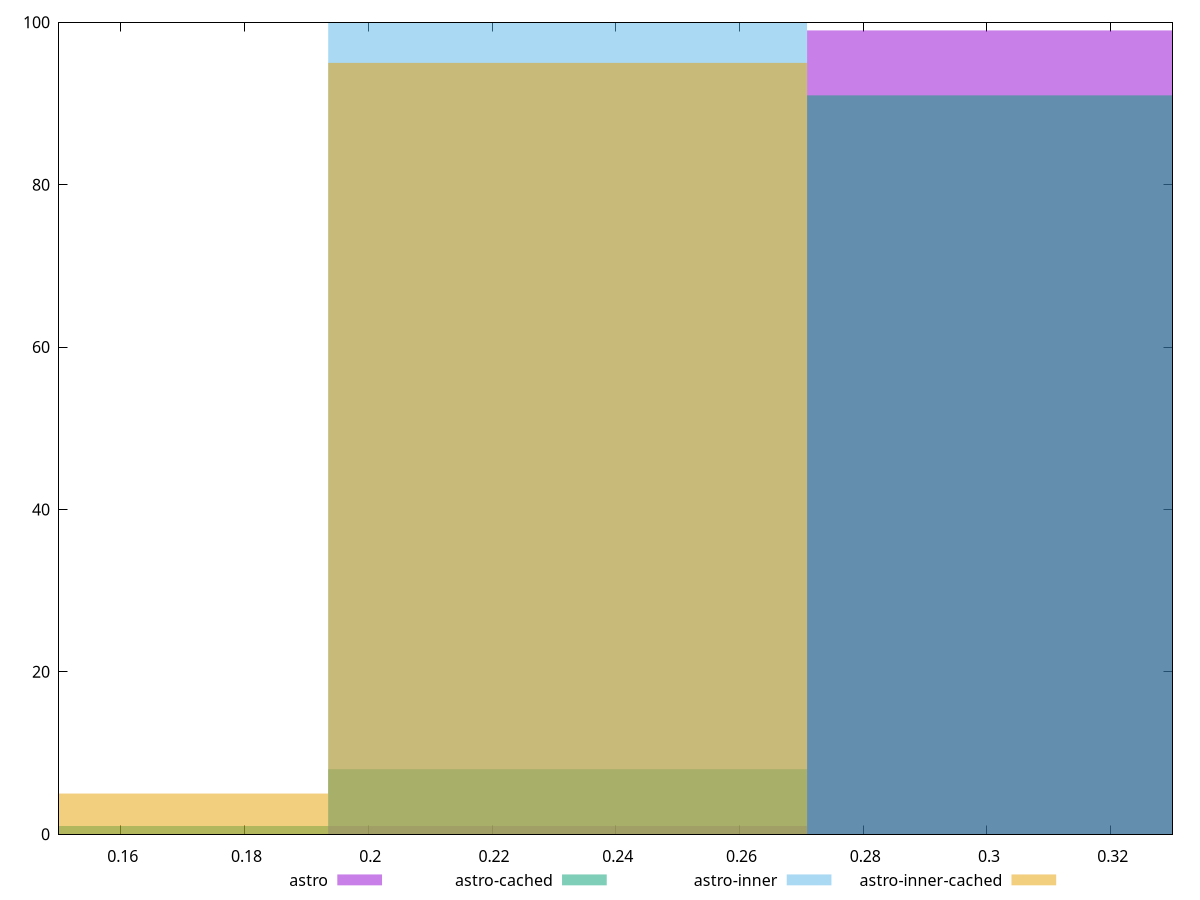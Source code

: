 reset

$astro <<EOF
0.23222180155469224 1
0.3096290687395897 99
EOF

$astroCached <<EOF
0.3096290687395897 91
0.23222180155469224 8
0.15481453436979484 1
EOF

$astroInner <<EOF
0.23222180155469224 100
EOF

$astroInnerCached <<EOF
0.15481453436979484 5
0.23222180155469224 95
EOF

set key outside below
set boxwidth 0.07740726718489742
set xrange [0.15:0.33]
set yrange [0:100]
set trange [0:100]
set style fill transparent solid 0.5 noborder
set terminal svg size 640, 520 enhanced background rgb 'white'
set output "reports/report_00033_2021-03-01T14-23-16.841Z/max-potential-fid/comparison/histogram/all_score.svg"

plot $astro title "astro" with boxes, \
     $astroCached title "astro-cached" with boxes, \
     $astroInner title "astro-inner" with boxes, \
     $astroInnerCached title "astro-inner-cached" with boxes

reset
